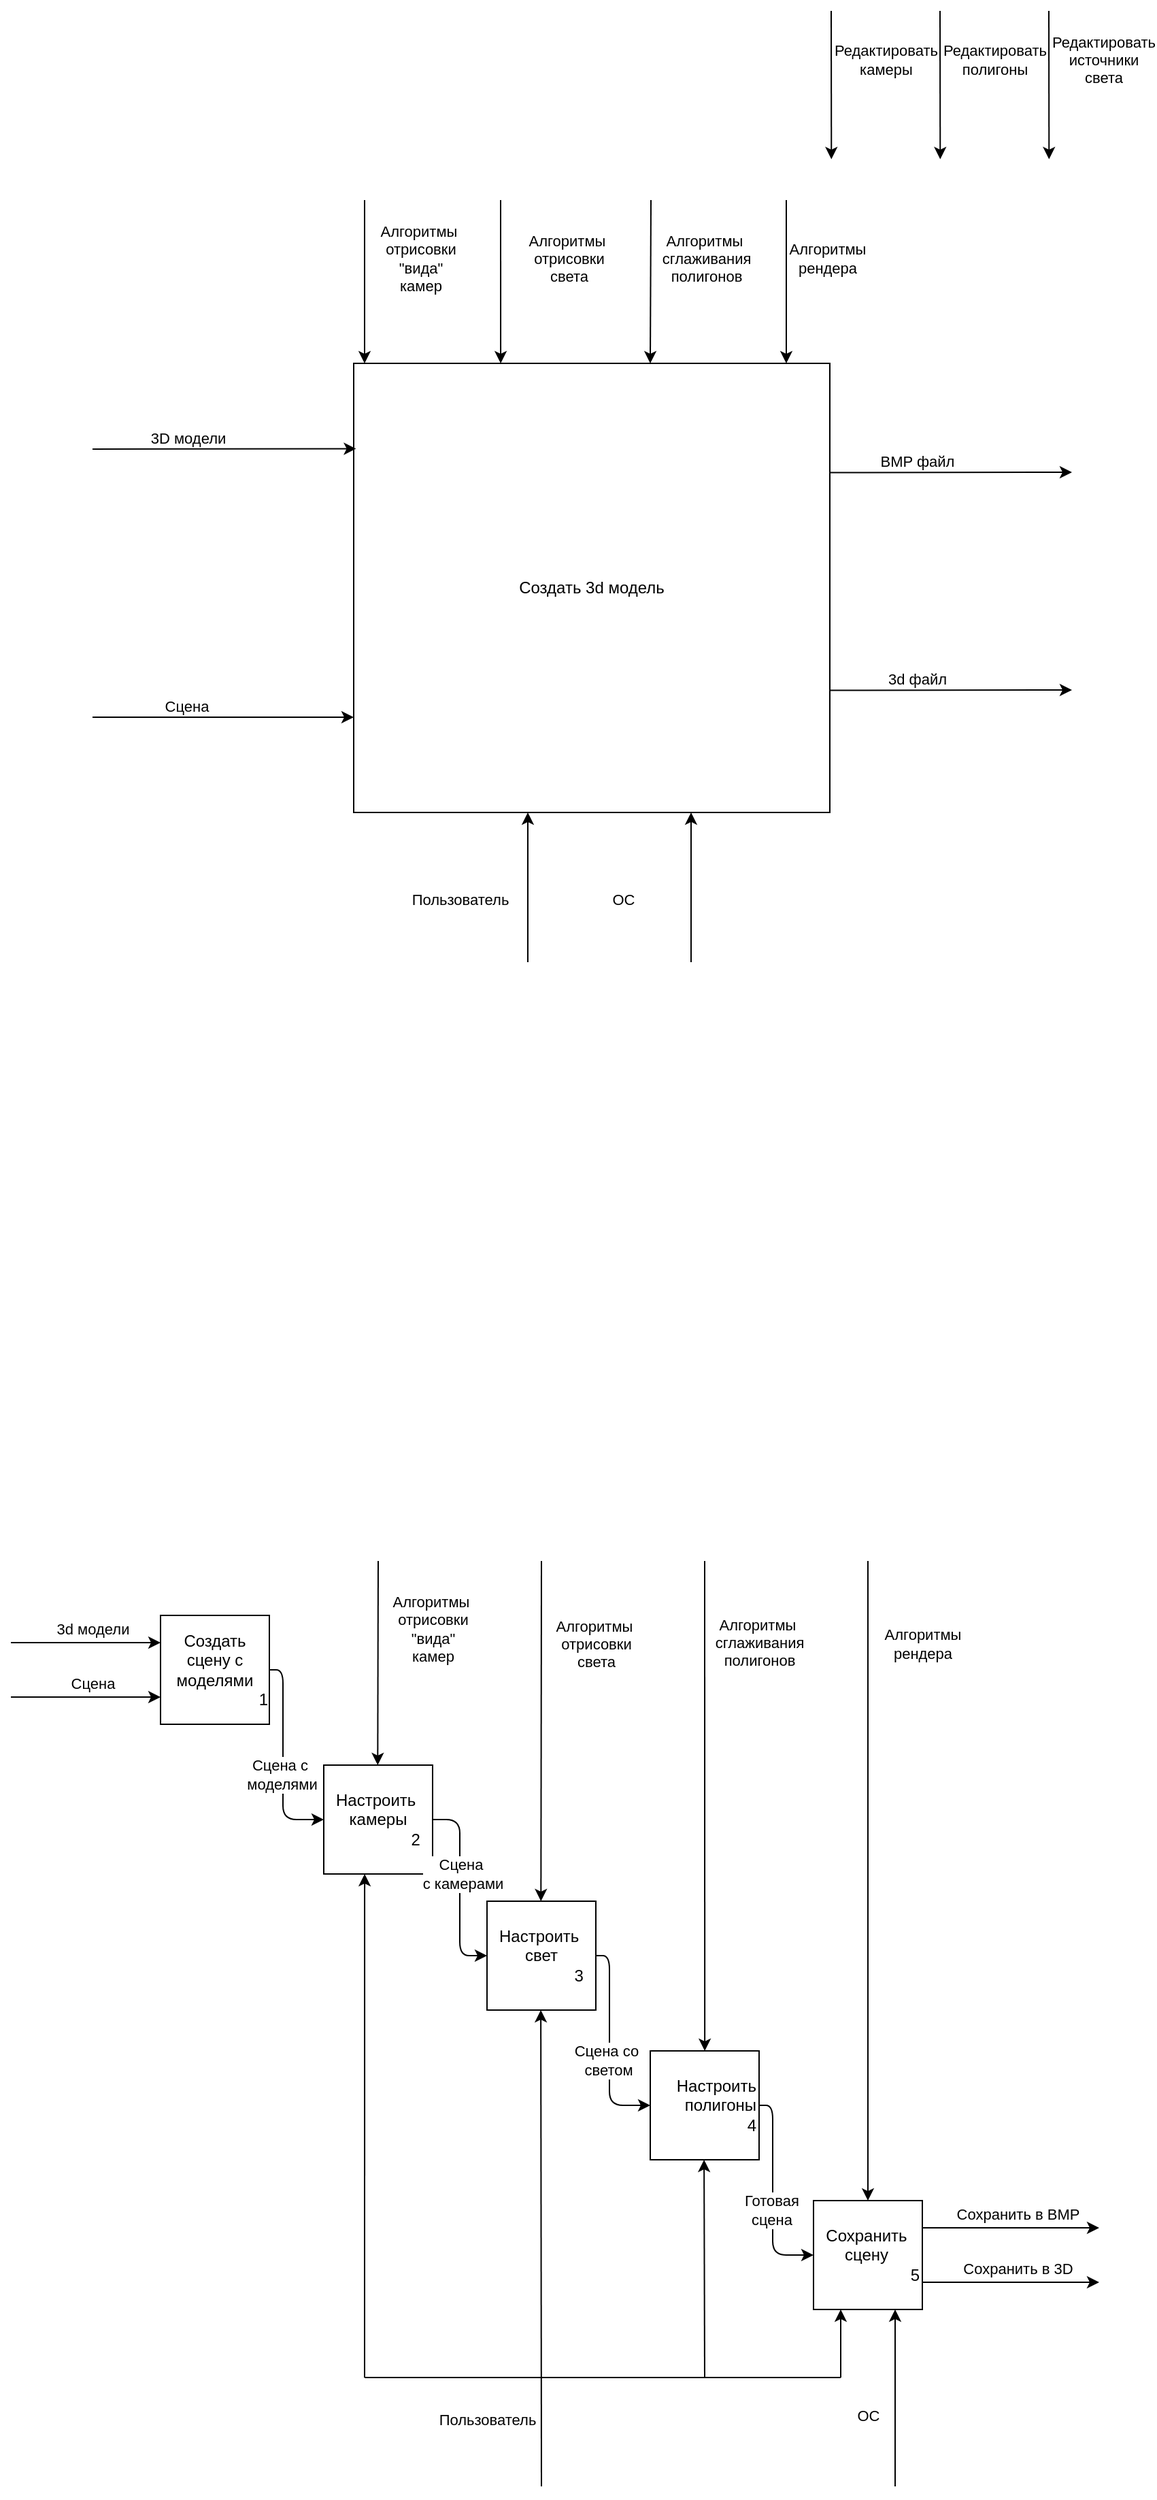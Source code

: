 <mxfile version="14.6.9" type="github">
  <diagram id="WA5Gq9k9Bae7HWEB3TZD" name="Page-1">
    <mxGraphModel dx="1422" dy="801" grid="1" gridSize="10" guides="1" tooltips="1" connect="1" arrows="1" fold="1" page="1" pageScale="1" pageWidth="850" pageHeight="1100" math="0" shadow="0">
      <root>
        <mxCell id="0" />
        <mxCell id="1" parent="0" />
        <mxCell id="kuR_hQlxpLB5Q5Pj9rX3-1" value="Создать 3d модель" style="rounded=0;whiteSpace=wrap;html=1;" parent="1" vertex="1">
          <mxGeometry x="272" y="280" width="350" height="330" as="geometry" />
        </mxCell>
        <mxCell id="kuR_hQlxpLB5Q5Pj9rX3-2" value="" style="endArrow=classic;html=1;entryX=0.005;entryY=0.19;entryDx=0;entryDy=0;entryPerimeter=0;" parent="1" target="kuR_hQlxpLB5Q5Pj9rX3-1" edge="1">
          <mxGeometry width="50" height="50" relative="1" as="geometry">
            <mxPoint x="80" y="343" as="sourcePoint" />
            <mxPoint x="72" y="320" as="targetPoint" />
          </mxGeometry>
        </mxCell>
        <mxCell id="kuR_hQlxpLB5Q5Pj9rX3-3" value="3D модели" style="edgeLabel;html=1;align=center;verticalAlign=middle;resizable=0;points=[];" parent="kuR_hQlxpLB5Q5Pj9rX3-2" vertex="1" connectable="0">
          <mxGeometry x="-0.28" y="-1" relative="1" as="geometry">
            <mxPoint y="-9" as="offset" />
          </mxGeometry>
        </mxCell>
        <mxCell id="kuR_hQlxpLB5Q5Pj9rX3-4" value="" style="endArrow=classic;html=1;entryX=0.005;entryY=0.19;entryDx=0;entryDy=0;entryPerimeter=0;" parent="1" edge="1">
          <mxGeometry width="50" height="50" relative="1" as="geometry">
            <mxPoint x="80" y="540" as="sourcePoint" />
            <mxPoint x="272" y="540" as="targetPoint" />
          </mxGeometry>
        </mxCell>
        <mxCell id="kuR_hQlxpLB5Q5Pj9rX3-5" value="Сцена" style="edgeLabel;html=1;align=center;verticalAlign=middle;resizable=0;points=[];" parent="kuR_hQlxpLB5Q5Pj9rX3-4" vertex="1" connectable="0">
          <mxGeometry x="-0.28" y="-1" relative="1" as="geometry">
            <mxPoint y="-9" as="offset" />
          </mxGeometry>
        </mxCell>
        <mxCell id="kuR_hQlxpLB5Q5Pj9rX3-6" value="" style="endArrow=classic;html=1;" parent="1" edge="1">
          <mxGeometry width="50" height="50" relative="1" as="geometry">
            <mxPoint x="400" y="720" as="sourcePoint" />
            <mxPoint x="400" y="610" as="targetPoint" />
          </mxGeometry>
        </mxCell>
        <mxCell id="kuR_hQlxpLB5Q5Pj9rX3-7" value="Пользователь" style="edgeLabel;html=1;align=center;verticalAlign=middle;resizable=0;points=[];" parent="kuR_hQlxpLB5Q5Pj9rX3-6" vertex="1" connectable="0">
          <mxGeometry x="-0.339" y="1" relative="1" as="geometry">
            <mxPoint x="-49" y="-10" as="offset" />
          </mxGeometry>
        </mxCell>
        <mxCell id="kuR_hQlxpLB5Q5Pj9rX3-8" value="" style="endArrow=classic;html=1;entryX=0.049;entryY=-0.003;entryDx=0;entryDy=0;entryPerimeter=0;" parent="1" edge="1">
          <mxGeometry width="50" height="50" relative="1" as="geometry">
            <mxPoint x="623" y="20.99" as="sourcePoint" />
            <mxPoint x="623.15" y="130" as="targetPoint" />
          </mxGeometry>
        </mxCell>
        <mxCell id="kuR_hQlxpLB5Q5Pj9rX3-9" value="Редактировать&lt;br&gt;камеры" style="edgeLabel;html=1;align=center;verticalAlign=middle;resizable=0;points=[];" parent="kuR_hQlxpLB5Q5Pj9rX3-8" vertex="1" connectable="0">
          <mxGeometry x="-0.339" y="1" relative="1" as="geometry">
            <mxPoint x="39" as="offset" />
          </mxGeometry>
        </mxCell>
        <mxCell id="kuR_hQlxpLB5Q5Pj9rX3-11" value="" style="endArrow=classic;html=1;entryX=0.049;entryY=-0.003;entryDx=0;entryDy=0;entryPerimeter=0;" parent="1" edge="1">
          <mxGeometry width="50" height="50" relative="1" as="geometry">
            <mxPoint x="703" y="20.99" as="sourcePoint" />
            <mxPoint x="703.15" y="130" as="targetPoint" />
          </mxGeometry>
        </mxCell>
        <mxCell id="kuR_hQlxpLB5Q5Pj9rX3-12" value="Редактировать&lt;br&gt;полигоны" style="edgeLabel;html=1;align=center;verticalAlign=middle;resizable=0;points=[];" parent="kuR_hQlxpLB5Q5Pj9rX3-11" vertex="1" connectable="0">
          <mxGeometry x="-0.339" y="1" relative="1" as="geometry">
            <mxPoint x="39" as="offset" />
          </mxGeometry>
        </mxCell>
        <mxCell id="kuR_hQlxpLB5Q5Pj9rX3-13" value="" style="endArrow=classic;html=1;entryX=0.049;entryY=-0.003;entryDx=0;entryDy=0;entryPerimeter=0;" parent="1" edge="1">
          <mxGeometry width="50" height="50" relative="1" as="geometry">
            <mxPoint x="783" y="20.99" as="sourcePoint" />
            <mxPoint x="783.15" y="130" as="targetPoint" />
          </mxGeometry>
        </mxCell>
        <mxCell id="kuR_hQlxpLB5Q5Pj9rX3-14" value="Редактировать&lt;br&gt;источники&lt;br&gt;света" style="edgeLabel;html=1;align=center;verticalAlign=middle;resizable=0;points=[];" parent="kuR_hQlxpLB5Q5Pj9rX3-13" vertex="1" connectable="0">
          <mxGeometry x="-0.339" y="1" relative="1" as="geometry">
            <mxPoint x="39" as="offset" />
          </mxGeometry>
        </mxCell>
        <mxCell id="kuR_hQlxpLB5Q5Pj9rX3-15" value="" style="endArrow=classic;html=1;" parent="1" edge="1">
          <mxGeometry width="50" height="50" relative="1" as="geometry">
            <mxPoint x="590" y="160" as="sourcePoint" />
            <mxPoint x="590" y="280" as="targetPoint" />
          </mxGeometry>
        </mxCell>
        <mxCell id="kuR_hQlxpLB5Q5Pj9rX3-16" value="Алгоритмы&lt;br&gt;рендера" style="edgeLabel;html=1;align=center;verticalAlign=middle;resizable=0;points=[];" parent="kuR_hQlxpLB5Q5Pj9rX3-15" vertex="1" connectable="0">
          <mxGeometry x="-0.339" y="1" relative="1" as="geometry">
            <mxPoint x="29" y="3" as="offset" />
          </mxGeometry>
        </mxCell>
        <mxCell id="kuR_hQlxpLB5Q5Pj9rX3-18" value="" style="endArrow=classic;html=1;" parent="1" edge="1">
          <mxGeometry width="50" height="50" relative="1" as="geometry">
            <mxPoint x="280" y="160" as="sourcePoint" />
            <mxPoint x="280" y="280" as="targetPoint" />
          </mxGeometry>
        </mxCell>
        <mxCell id="kuR_hQlxpLB5Q5Pj9rX3-19" value="Алгоритмы&amp;nbsp;&lt;br&gt;отрисовки &lt;br&gt;&quot;вида&quot;&lt;br&gt;камер" style="edgeLabel;html=1;align=center;verticalAlign=middle;resizable=0;points=[];" parent="kuR_hQlxpLB5Q5Pj9rX3-18" vertex="1" connectable="0">
          <mxGeometry x="-0.339" y="1" relative="1" as="geometry">
            <mxPoint x="40" y="3" as="offset" />
          </mxGeometry>
        </mxCell>
        <mxCell id="kuR_hQlxpLB5Q5Pj9rX3-20" value="" style="endArrow=classic;html=1;" parent="1" edge="1">
          <mxGeometry width="50" height="50" relative="1" as="geometry">
            <mxPoint x="622" y="360.3" as="sourcePoint" />
            <mxPoint x="800" y="360" as="targetPoint" />
          </mxGeometry>
        </mxCell>
        <mxCell id="kuR_hQlxpLB5Q5Pj9rX3-21" value="BMP файл" style="edgeLabel;html=1;align=center;verticalAlign=middle;resizable=0;points=[];" parent="kuR_hQlxpLB5Q5Pj9rX3-20" vertex="1" connectable="0">
          <mxGeometry x="-0.28" y="-1" relative="1" as="geometry">
            <mxPoint y="-9" as="offset" />
          </mxGeometry>
        </mxCell>
        <mxCell id="kuR_hQlxpLB5Q5Pj9rX3-22" value="" style="endArrow=classic;html=1;" parent="1" edge="1">
          <mxGeometry width="50" height="50" relative="1" as="geometry">
            <mxPoint x="622" y="520.3" as="sourcePoint" />
            <mxPoint x="800" y="520" as="targetPoint" />
          </mxGeometry>
        </mxCell>
        <mxCell id="kuR_hQlxpLB5Q5Pj9rX3-23" value="3d файл" style="edgeLabel;html=1;align=center;verticalAlign=middle;resizable=0;points=[];" parent="kuR_hQlxpLB5Q5Pj9rX3-22" vertex="1" connectable="0">
          <mxGeometry x="-0.28" y="-1" relative="1" as="geometry">
            <mxPoint y="-9" as="offset" />
          </mxGeometry>
        </mxCell>
        <mxCell id="kuR_hQlxpLB5Q5Pj9rX3-24" value="Создать сцену с моделями&lt;br&gt;&lt;div style=&quot;text-align: right&quot;&gt;&lt;span&gt;&amp;nbsp; 1&lt;/span&gt;&lt;/div&gt;" style="whiteSpace=wrap;html=1;aspect=fixed;" parent="1" vertex="1">
          <mxGeometry x="130" y="1200" width="80" height="80" as="geometry" />
        </mxCell>
        <mxCell id="kuR_hQlxpLB5Q5Pj9rX3-25" value="" style="endArrow=classic;html=1;entryX=0;entryY=0.25;entryDx=0;entryDy=0;" parent="1" target="kuR_hQlxpLB5Q5Pj9rX3-24" edge="1">
          <mxGeometry width="50" height="50" relative="1" as="geometry">
            <mxPoint x="20" y="1220" as="sourcePoint" />
            <mxPoint x="60" y="1220" as="targetPoint" />
          </mxGeometry>
        </mxCell>
        <mxCell id="kuR_hQlxpLB5Q5Pj9rX3-27" value="3d модели" style="edgeLabel;html=1;align=center;verticalAlign=middle;resizable=0;points=[];" parent="kuR_hQlxpLB5Q5Pj9rX3-25" vertex="1" connectable="0">
          <mxGeometry x="0.4" y="-2" relative="1" as="geometry">
            <mxPoint x="-17" y="-12" as="offset" />
          </mxGeometry>
        </mxCell>
        <mxCell id="kuR_hQlxpLB5Q5Pj9rX3-26" value="" style="endArrow=classic;html=1;entryX=0;entryY=0.25;entryDx=0;entryDy=0;" parent="1" edge="1">
          <mxGeometry width="50" height="50" relative="1" as="geometry">
            <mxPoint x="20" y="1260" as="sourcePoint" />
            <mxPoint x="130" y="1260" as="targetPoint" />
          </mxGeometry>
        </mxCell>
        <mxCell id="kuR_hQlxpLB5Q5Pj9rX3-28" value="Сцена" style="edgeLabel;html=1;align=center;verticalAlign=middle;resizable=0;points=[];" parent="kuR_hQlxpLB5Q5Pj9rX3-26" vertex="1" connectable="0">
          <mxGeometry x="0.218" y="1" relative="1" as="geometry">
            <mxPoint x="-7" y="-9" as="offset" />
          </mxGeometry>
        </mxCell>
        <mxCell id="kuR_hQlxpLB5Q5Pj9rX3-29" value="Настроить&amp;nbsp;&lt;br&gt;камеры&lt;br&gt;&lt;div style=&quot;text-align: right&quot;&gt;2&lt;/div&gt;" style="whiteSpace=wrap;html=1;aspect=fixed;" parent="1" vertex="1">
          <mxGeometry x="250" y="1310" width="80" height="80" as="geometry" />
        </mxCell>
        <mxCell id="kuR_hQlxpLB5Q5Pj9rX3-30" value="" style="endArrow=classic;html=1;exitX=1;exitY=0.5;exitDx=0;exitDy=0;entryX=0;entryY=0.5;entryDx=0;entryDy=0;" parent="1" source="kuR_hQlxpLB5Q5Pj9rX3-24" target="kuR_hQlxpLB5Q5Pj9rX3-29" edge="1">
          <mxGeometry width="50" height="50" relative="1" as="geometry">
            <mxPoint x="360" y="1270" as="sourcePoint" />
            <mxPoint x="410" y="1220" as="targetPoint" />
            <Array as="points">
              <mxPoint x="220" y="1240" />
              <mxPoint x="220" y="1350" />
            </Array>
          </mxGeometry>
        </mxCell>
        <mxCell id="kuR_hQlxpLB5Q5Pj9rX3-31" value="Сцена с&amp;nbsp;&lt;br&gt;моделями" style="edgeLabel;html=1;align=center;verticalAlign=middle;resizable=0;points=[];" parent="kuR_hQlxpLB5Q5Pj9rX3-30" vertex="1" connectable="0">
          <mxGeometry x="0.16" y="-1" relative="1" as="geometry">
            <mxPoint as="offset" />
          </mxGeometry>
        </mxCell>
        <mxCell id="kuR_hQlxpLB5Q5Pj9rX3-35" value="" style="endArrow=classic;html=1;entryX=0.049;entryY=-0.003;entryDx=0;entryDy=0;entryPerimeter=0;" parent="1" edge="1">
          <mxGeometry width="50" height="50" relative="1" as="geometry">
            <mxPoint x="290" y="1160" as="sourcePoint" />
            <mxPoint x="289.65" y="1310" as="targetPoint" />
          </mxGeometry>
        </mxCell>
        <mxCell id="kuR_hQlxpLB5Q5Pj9rX3-36" value="Алгоритмы&amp;nbsp;&lt;br&gt;отрисовки&lt;br&gt;&quot;вида&quot;&lt;br&gt;камер" style="edgeLabel;html=1;align=center;verticalAlign=middle;resizable=0;points=[];" parent="kuR_hQlxpLB5Q5Pj9rX3-35" vertex="1" connectable="0">
          <mxGeometry x="-0.339" y="1" relative="1" as="geometry">
            <mxPoint x="39" as="offset" />
          </mxGeometry>
        </mxCell>
        <mxCell id="kuR_hQlxpLB5Q5Pj9rX3-37" value="" style="endArrow=classic;html=1;entryX=0.043;entryY=0.997;entryDx=0;entryDy=0;entryPerimeter=0;" parent="1" edge="1">
          <mxGeometry width="50" height="50" relative="1" as="geometry">
            <mxPoint x="280" y="1760" as="sourcePoint" />
            <mxPoint x="280.05" y="1390" as="targetPoint" />
          </mxGeometry>
        </mxCell>
        <mxCell id="kuR_hQlxpLB5Q5Pj9rX3-39" value="" style="endArrow=classic;html=1;entryX=0.393;entryY=0;entryDx=0;entryDy=0;entryPerimeter=0;" parent="1" edge="1">
          <mxGeometry width="50" height="50" relative="1" as="geometry">
            <mxPoint x="380" y="160" as="sourcePoint" />
            <mxPoint x="380.05" y="280" as="targetPoint" />
          </mxGeometry>
        </mxCell>
        <mxCell id="kuR_hQlxpLB5Q5Pj9rX3-40" value="Алгоритмы&amp;nbsp;&lt;br&gt;отрисовки &lt;br&gt;света" style="edgeLabel;html=1;align=center;verticalAlign=middle;resizable=0;points=[];" parent="kuR_hQlxpLB5Q5Pj9rX3-39" vertex="1" connectable="0">
          <mxGeometry x="-0.339" y="1" relative="1" as="geometry">
            <mxPoint x="49" y="3" as="offset" />
          </mxGeometry>
        </mxCell>
        <mxCell id="kuR_hQlxpLB5Q5Pj9rX3-41" value="" style="endArrow=classic;html=1;" parent="1" edge="1">
          <mxGeometry width="50" height="50" relative="1" as="geometry">
            <mxPoint x="490.5" y="160" as="sourcePoint" />
            <mxPoint x="490" y="280" as="targetPoint" />
          </mxGeometry>
        </mxCell>
        <mxCell id="kuR_hQlxpLB5Q5Pj9rX3-42" value="Алгоритмы&amp;nbsp;&lt;br&gt;сглаживания&lt;br&gt;полигонов" style="edgeLabel;html=1;align=center;verticalAlign=middle;resizable=0;points=[];" parent="kuR_hQlxpLB5Q5Pj9rX3-41" vertex="1" connectable="0">
          <mxGeometry x="-0.339" y="1" relative="1" as="geometry">
            <mxPoint x="39" y="3" as="offset" />
          </mxGeometry>
        </mxCell>
        <mxCell id="kuR_hQlxpLB5Q5Pj9rX3-44" value="Настроить&amp;nbsp;&lt;br&gt;свет&lt;br&gt;&lt;div style=&quot;text-align: right&quot;&gt;3&lt;/div&gt;" style="whiteSpace=wrap;html=1;aspect=fixed;" parent="1" vertex="1">
          <mxGeometry x="370" y="1410" width="80" height="80" as="geometry" />
        </mxCell>
        <mxCell id="kuR_hQlxpLB5Q5Pj9rX3-46" value="" style="endArrow=classic;html=1;exitX=1;exitY=0.5;exitDx=0;exitDy=0;entryX=0;entryY=0.5;entryDx=0;entryDy=0;" parent="1" source="kuR_hQlxpLB5Q5Pj9rX3-29" target="kuR_hQlxpLB5Q5Pj9rX3-44" edge="1">
          <mxGeometry width="50" height="50" relative="1" as="geometry">
            <mxPoint x="400" y="1390" as="sourcePoint" />
            <mxPoint x="450" y="1340" as="targetPoint" />
            <Array as="points">
              <mxPoint x="350" y="1350" />
              <mxPoint x="350" y="1450" />
            </Array>
          </mxGeometry>
        </mxCell>
        <mxCell id="kuR_hQlxpLB5Q5Pj9rX3-55" value="Сцена&amp;nbsp;&lt;br&gt;с камерами" style="edgeLabel;html=1;align=center;verticalAlign=middle;resizable=0;points=[];" parent="kuR_hQlxpLB5Q5Pj9rX3-46" vertex="1" connectable="0">
          <mxGeometry x="-0.143" y="2" relative="1" as="geometry">
            <mxPoint as="offset" />
          </mxGeometry>
        </mxCell>
        <mxCell id="kuR_hQlxpLB5Q5Pj9rX3-47" value="" style="endArrow=classic;html=1;entryX=0.043;entryY=0.997;entryDx=0;entryDy=0;entryPerimeter=0;" parent="1" edge="1">
          <mxGeometry width="50" height="50" relative="1" as="geometry">
            <mxPoint x="410" y="1840" as="sourcePoint" />
            <mxPoint x="409.55" y="1490" as="targetPoint" />
          </mxGeometry>
        </mxCell>
        <mxCell id="kuR_hQlxpLB5Q5Pj9rX3-48" value="Пользователь" style="edgeLabel;html=1;align=center;verticalAlign=middle;resizable=0;points=[];" parent="kuR_hQlxpLB5Q5Pj9rX3-47" vertex="1" connectable="0">
          <mxGeometry x="-0.339" y="1" relative="1" as="geometry">
            <mxPoint x="-39" y="66" as="offset" />
          </mxGeometry>
        </mxCell>
        <mxCell id="kuR_hQlxpLB5Q5Pj9rX3-49" value="" style="endArrow=classic;html=1;entryX=0.049;entryY=-0.003;entryDx=0;entryDy=0;entryPerimeter=0;" parent="1" edge="1">
          <mxGeometry width="50" height="50" relative="1" as="geometry">
            <mxPoint x="410" y="1160" as="sourcePoint" />
            <mxPoint x="409.65" y="1410" as="targetPoint" />
          </mxGeometry>
        </mxCell>
        <mxCell id="kuR_hQlxpLB5Q5Pj9rX3-50" value="Алгоритмы&amp;nbsp;&lt;br&gt;отрисовки&lt;br&gt;света" style="edgeLabel;html=1;align=center;verticalAlign=middle;resizable=0;points=[];" parent="kuR_hQlxpLB5Q5Pj9rX3-49" vertex="1" connectable="0">
          <mxGeometry x="-0.339" y="1" relative="1" as="geometry">
            <mxPoint x="39" y="-22" as="offset" />
          </mxGeometry>
        </mxCell>
        <mxCell id="kuR_hQlxpLB5Q5Pj9rX3-51" value="Настроить полигоны&lt;br&gt;4" style="whiteSpace=wrap;html=1;aspect=fixed;align=right;" parent="1" vertex="1">
          <mxGeometry x="490" y="1520" width="80" height="80" as="geometry" />
        </mxCell>
        <mxCell id="kuR_hQlxpLB5Q5Pj9rX3-53" value="" style="endArrow=classic;html=1;exitX=1;exitY=0.5;exitDx=0;exitDy=0;entryX=0;entryY=0.5;entryDx=0;entryDy=0;" parent="1" edge="1">
          <mxGeometry width="50" height="50" relative="1" as="geometry">
            <mxPoint x="450" y="1450" as="sourcePoint" />
            <mxPoint x="490" y="1560" as="targetPoint" />
            <Array as="points">
              <mxPoint x="460" y="1450" />
              <mxPoint x="460" y="1560" />
            </Array>
          </mxGeometry>
        </mxCell>
        <mxCell id="kuR_hQlxpLB5Q5Pj9rX3-54" value="Сцена со&amp;nbsp;&lt;br&gt;светом" style="edgeLabel;html=1;align=center;verticalAlign=middle;resizable=0;points=[];" parent="kuR_hQlxpLB5Q5Pj9rX3-53" vertex="1" connectable="0">
          <mxGeometry x="0.16" y="-1" relative="1" as="geometry">
            <mxPoint as="offset" />
          </mxGeometry>
        </mxCell>
        <mxCell id="kuR_hQlxpLB5Q5Pj9rX3-56" value="" style="endArrow=classic;html=1;entryX=0.043;entryY=0.997;entryDx=0;entryDy=0;entryPerimeter=0;" parent="1" edge="1">
          <mxGeometry width="50" height="50" relative="1" as="geometry">
            <mxPoint x="530" y="1760" as="sourcePoint" />
            <mxPoint x="529.55" y="1600" as="targetPoint" />
          </mxGeometry>
        </mxCell>
        <mxCell id="kuR_hQlxpLB5Q5Pj9rX3-58" value="" style="endArrow=classic;html=1;entryX=0.049;entryY=-0.003;entryDx=0;entryDy=0;entryPerimeter=0;" parent="1" edge="1">
          <mxGeometry width="50" height="50" relative="1" as="geometry">
            <mxPoint x="530" y="1160" as="sourcePoint" />
            <mxPoint x="530.07" y="1520" as="targetPoint" />
          </mxGeometry>
        </mxCell>
        <mxCell id="kuR_hQlxpLB5Q5Pj9rX3-59" value="Алгоритмы&amp;nbsp;&lt;br&gt;сглаживания&lt;br&gt;полигонов" style="edgeLabel;html=1;align=center;verticalAlign=middle;resizable=0;points=[];" parent="kuR_hQlxpLB5Q5Pj9rX3-58" vertex="1" connectable="0">
          <mxGeometry x="-0.339" y="1" relative="1" as="geometry">
            <mxPoint x="39" y="-59" as="offset" />
          </mxGeometry>
        </mxCell>
        <mxCell id="kuR_hQlxpLB5Q5Pj9rX3-60" value="&lt;div style=&quot;text-align: center&quot;&gt;&lt;span&gt;Сохранить сцену&lt;/span&gt;&lt;/div&gt;5" style="whiteSpace=wrap;html=1;aspect=fixed;align=right;" parent="1" vertex="1">
          <mxGeometry x="610" y="1630" width="80" height="80" as="geometry" />
        </mxCell>
        <mxCell id="kuR_hQlxpLB5Q5Pj9rX3-61" value="" style="endArrow=classic;html=1;exitX=1;exitY=0.5;exitDx=0;exitDy=0;entryX=0;entryY=0.5;entryDx=0;entryDy=0;" parent="1" edge="1">
          <mxGeometry width="50" height="50" relative="1" as="geometry">
            <mxPoint x="570" y="1560" as="sourcePoint" />
            <mxPoint x="610" y="1670" as="targetPoint" />
            <Array as="points">
              <mxPoint x="580" y="1560" />
              <mxPoint x="580" y="1670" />
            </Array>
          </mxGeometry>
        </mxCell>
        <mxCell id="kuR_hQlxpLB5Q5Pj9rX3-62" value="Готовая&lt;br&gt;сцена" style="edgeLabel;html=1;align=center;verticalAlign=middle;resizable=0;points=[];" parent="kuR_hQlxpLB5Q5Pj9rX3-61" vertex="1" connectable="0">
          <mxGeometry x="0.16" y="-1" relative="1" as="geometry">
            <mxPoint as="offset" />
          </mxGeometry>
        </mxCell>
        <mxCell id="kuR_hQlxpLB5Q5Pj9rX3-63" value="" style="endArrow=classic;html=1;exitX=1;exitY=0.25;exitDx=0;exitDy=0;" parent="1" source="kuR_hQlxpLB5Q5Pj9rX3-60" edge="1">
          <mxGeometry width="50" height="50" relative="1" as="geometry">
            <mxPoint x="760" y="1690" as="sourcePoint" />
            <mxPoint x="820" y="1650" as="targetPoint" />
          </mxGeometry>
        </mxCell>
        <mxCell id="kuR_hQlxpLB5Q5Pj9rX3-65" value="Сохранить в BMP" style="edgeLabel;html=1;align=center;verticalAlign=middle;resizable=0;points=[];" parent="kuR_hQlxpLB5Q5Pj9rX3-63" vertex="1" connectable="0">
          <mxGeometry x="0.203" y="-2" relative="1" as="geometry">
            <mxPoint x="-8" y="-12" as="offset" />
          </mxGeometry>
        </mxCell>
        <mxCell id="kuR_hQlxpLB5Q5Pj9rX3-64" value="" style="endArrow=classic;html=1;exitX=1;exitY=0.75;exitDx=0;exitDy=0;" parent="1" source="kuR_hQlxpLB5Q5Pj9rX3-60" edge="1">
          <mxGeometry width="50" height="50" relative="1" as="geometry">
            <mxPoint x="740" y="1730" as="sourcePoint" />
            <mxPoint x="820" y="1690" as="targetPoint" />
          </mxGeometry>
        </mxCell>
        <mxCell id="kuR_hQlxpLB5Q5Pj9rX3-66" value="Сохранить в 3D" style="edgeLabel;html=1;align=center;verticalAlign=middle;resizable=0;points=[];" parent="kuR_hQlxpLB5Q5Pj9rX3-64" vertex="1" connectable="0">
          <mxGeometry x="-0.278" y="-1" relative="1" as="geometry">
            <mxPoint x="23" y="-11" as="offset" />
          </mxGeometry>
        </mxCell>
        <mxCell id="kuR_hQlxpLB5Q5Pj9rX3-69" value="" style="endArrow=classic;html=1;entryX=0.5;entryY=0;entryDx=0;entryDy=0;" parent="1" edge="1" target="kuR_hQlxpLB5Q5Pj9rX3-60">
          <mxGeometry width="50" height="50" relative="1" as="geometry">
            <mxPoint x="650" y="1160" as="sourcePoint" />
            <mxPoint x="660.0" y="1400" as="targetPoint" />
          </mxGeometry>
        </mxCell>
        <mxCell id="kuR_hQlxpLB5Q5Pj9rX3-70" value="Алгоритмы&lt;br&gt;рендера" style="edgeLabel;html=1;align=center;verticalAlign=middle;resizable=0;points=[];" parent="kuR_hQlxpLB5Q5Pj9rX3-69" vertex="1" connectable="0">
          <mxGeometry x="-0.339" y="1" relative="1" as="geometry">
            <mxPoint x="39" y="-95" as="offset" />
          </mxGeometry>
        </mxCell>
        <mxCell id="YNg-Firoe4ba6hhBeRNG-2" value="" style="endArrow=classic;html=1;" edge="1" parent="1">
          <mxGeometry width="50" height="50" relative="1" as="geometry">
            <mxPoint x="520" y="720" as="sourcePoint" />
            <mxPoint x="520" y="610" as="targetPoint" />
          </mxGeometry>
        </mxCell>
        <mxCell id="YNg-Firoe4ba6hhBeRNG-3" value="ОС" style="edgeLabel;html=1;align=center;verticalAlign=middle;resizable=0;points=[];" vertex="1" connectable="0" parent="YNg-Firoe4ba6hhBeRNG-2">
          <mxGeometry x="-0.339" y="1" relative="1" as="geometry">
            <mxPoint x="-49" y="-10" as="offset" />
          </mxGeometry>
        </mxCell>
        <mxCell id="YNg-Firoe4ba6hhBeRNG-4" value="" style="endArrow=classic;html=1;entryX=0.75;entryY=1;entryDx=0;entryDy=0;" edge="1" parent="1" target="kuR_hQlxpLB5Q5Pj9rX3-60">
          <mxGeometry width="50" height="50" relative="1" as="geometry">
            <mxPoint x="670" y="1840" as="sourcePoint" />
            <mxPoint x="670" y="1730" as="targetPoint" />
          </mxGeometry>
        </mxCell>
        <mxCell id="YNg-Firoe4ba6hhBeRNG-5" value="ОС" style="edgeLabel;html=1;align=center;verticalAlign=middle;resizable=0;points=[];" vertex="1" connectable="0" parent="YNg-Firoe4ba6hhBeRNG-4">
          <mxGeometry x="-0.583" y="-2" relative="1" as="geometry">
            <mxPoint x="-22" y="-25" as="offset" />
          </mxGeometry>
        </mxCell>
        <mxCell id="YNg-Firoe4ba6hhBeRNG-6" value="" style="endArrow=none;html=1;" edge="1" parent="1">
          <mxGeometry width="50" height="50" relative="1" as="geometry">
            <mxPoint x="280" y="1760" as="sourcePoint" />
            <mxPoint x="630" y="1760" as="targetPoint" />
          </mxGeometry>
        </mxCell>
        <mxCell id="YNg-Firoe4ba6hhBeRNG-7" value="" style="endArrow=classic;html=1;entryX=0.25;entryY=1;entryDx=0;entryDy=0;" edge="1" parent="1" target="kuR_hQlxpLB5Q5Pj9rX3-60">
          <mxGeometry width="50" height="50" relative="1" as="geometry">
            <mxPoint x="630" y="1760" as="sourcePoint" />
            <mxPoint x="610" y="1840" as="targetPoint" />
          </mxGeometry>
        </mxCell>
      </root>
    </mxGraphModel>
  </diagram>
</mxfile>
